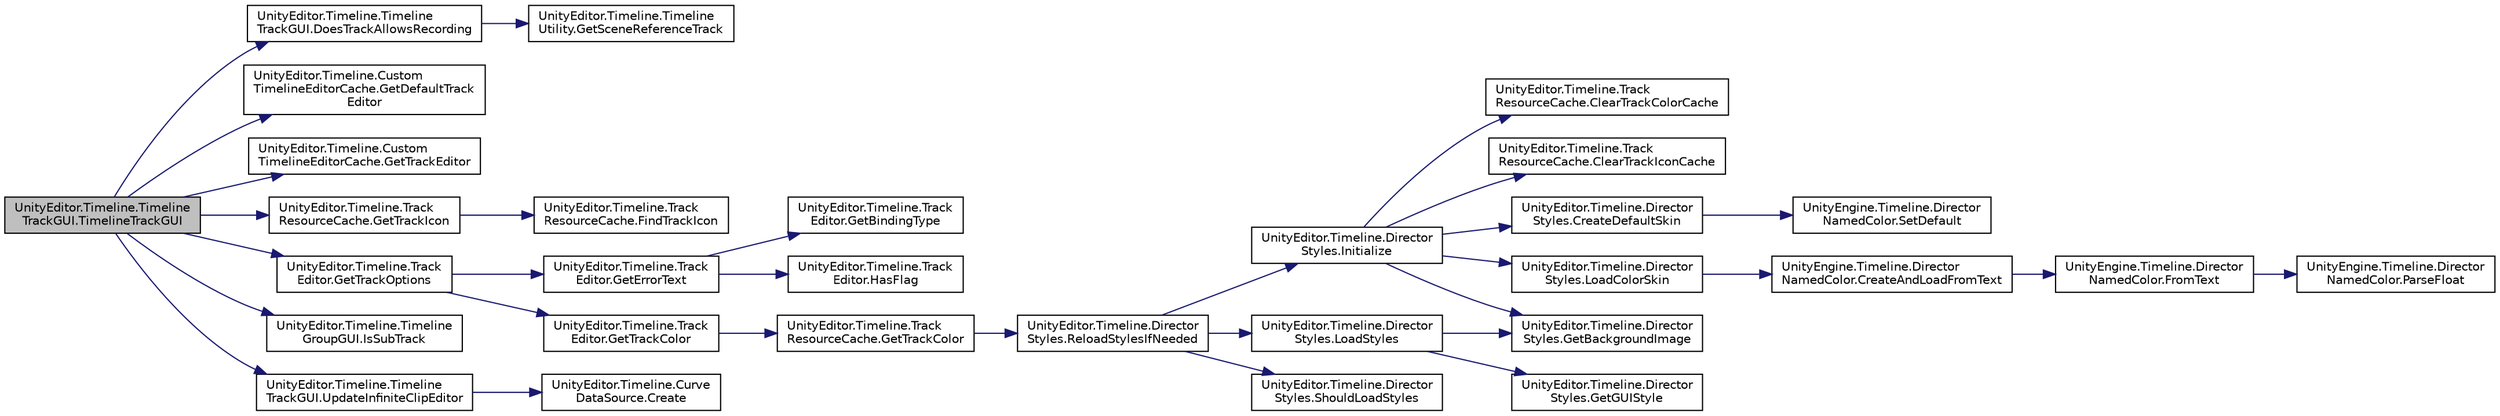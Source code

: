 digraph "UnityEditor.Timeline.TimelineTrackGUI.TimelineTrackGUI"
{
 // LATEX_PDF_SIZE
  edge [fontname="Helvetica",fontsize="10",labelfontname="Helvetica",labelfontsize="10"];
  node [fontname="Helvetica",fontsize="10",shape=record];
  rankdir="LR";
  Node1 [label="UnityEditor.Timeline.Timeline\lTrackGUI.TimelineTrackGUI",height=0.2,width=0.4,color="black", fillcolor="grey75", style="filled", fontcolor="black",tooltip=" "];
  Node1 -> Node2 [color="midnightblue",fontsize="10",style="solid",fontname="Helvetica"];
  Node2 [label="UnityEditor.Timeline.Timeline\lTrackGUI.DoesTrackAllowsRecording",height=0.2,width=0.4,color="black", fillcolor="white", style="filled",URL="$class_unity_editor_1_1_timeline_1_1_timeline_track_g_u_i.html#a2ffac9ccba7cd51adf621ae888bf268d",tooltip=" "];
  Node2 -> Node3 [color="midnightblue",fontsize="10",style="solid",fontname="Helvetica"];
  Node3 [label="UnityEditor.Timeline.Timeline\lUtility.GetSceneReferenceTrack",height=0.2,width=0.4,color="black", fillcolor="white", style="filled",URL="$class_unity_editor_1_1_timeline_1_1_timeline_utility.html#a7bd94e0bdc5ef28f8c7922386967d1e7",tooltip=" "];
  Node1 -> Node4 [color="midnightblue",fontsize="10",style="solid",fontname="Helvetica"];
  Node4 [label="UnityEditor.Timeline.Custom\lTimelineEditorCache.GetDefaultTrack\lEditor",height=0.2,width=0.4,color="black", fillcolor="white", style="filled",URL="$class_unity_editor_1_1_timeline_1_1_custom_timeline_editor_cache.html#a5f836969e1e7bc863abcf896cbe3e91a",tooltip=" "];
  Node1 -> Node5 [color="midnightblue",fontsize="10",style="solid",fontname="Helvetica"];
  Node5 [label="UnityEditor.Timeline.Custom\lTimelineEditorCache.GetTrackEditor",height=0.2,width=0.4,color="black", fillcolor="white", style="filled",URL="$class_unity_editor_1_1_timeline_1_1_custom_timeline_editor_cache.html#aae5081f889dccc72e79757a88c2948aa",tooltip=" "];
  Node1 -> Node6 [color="midnightblue",fontsize="10",style="solid",fontname="Helvetica"];
  Node6 [label="UnityEditor.Timeline.Track\lResourceCache.GetTrackIcon",height=0.2,width=0.4,color="black", fillcolor="white", style="filled",URL="$class_unity_editor_1_1_timeline_1_1_track_resource_cache.html#a6d00d5c42be74fcf3ed92a4d2bd95eda",tooltip=" "];
  Node6 -> Node7 [color="midnightblue",fontsize="10",style="solid",fontname="Helvetica"];
  Node7 [label="UnityEditor.Timeline.Track\lResourceCache.FindTrackIcon",height=0.2,width=0.4,color="black", fillcolor="white", style="filled",URL="$class_unity_editor_1_1_timeline_1_1_track_resource_cache.html#a1aa92f8e98821c683bb2790ad9d14372",tooltip=" "];
  Node1 -> Node8 [color="midnightblue",fontsize="10",style="solid",fontname="Helvetica"];
  Node8 [label="UnityEditor.Timeline.Track\lEditor.GetTrackOptions",height=0.2,width=0.4,color="black", fillcolor="white", style="filled",URL="$class_unity_editor_1_1_timeline_1_1_track_editor.html#a3d36fb306a9a0ee9b15dff285d330036",tooltip="Implement this method to override the default options for drawing a track."];
  Node8 -> Node9 [color="midnightblue",fontsize="10",style="solid",fontname="Helvetica"];
  Node9 [label="UnityEditor.Timeline.Track\lEditor.GetErrorText",height=0.2,width=0.4,color="black", fillcolor="white", style="filled",URL="$class_unity_editor_1_1_timeline_1_1_track_editor.html#aea1e22bf8942adb19f776b525c933433",tooltip="Gets the error text for the specified track."];
  Node9 -> Node10 [color="midnightblue",fontsize="10",style="solid",fontname="Helvetica"];
  Node10 [label="UnityEditor.Timeline.Track\lEditor.GetBindingType",height=0.2,width=0.4,color="black", fillcolor="white", style="filled",URL="$class_unity_editor_1_1_timeline_1_1_track_editor.html#a1eb8c0c3c958c9c3a890028bdcb6fcf8",tooltip="Gets the binding type for a track."];
  Node9 -> Node11 [color="midnightblue",fontsize="10",style="solid",fontname="Helvetica"];
  Node11 [label="UnityEditor.Timeline.Track\lEditor.HasFlag",height=0.2,width=0.4,color="black", fillcolor="white", style="filled",URL="$class_unity_editor_1_1_timeline_1_1_track_editor.html#aa9a30b5a6eb7e43712bc0f1c1cb9c156",tooltip=" "];
  Node8 -> Node12 [color="midnightblue",fontsize="10",style="solid",fontname="Helvetica"];
  Node12 [label="UnityEditor.Timeline.Track\lEditor.GetTrackColor",height=0.2,width=0.4,color="black", fillcolor="white", style="filled",URL="$class_unity_editor_1_1_timeline_1_1_track_editor.html#a172572f84be2d2b7c756da8a91b8b8ba",tooltip="Gets the color information of a track."];
  Node12 -> Node13 [color="midnightblue",fontsize="10",style="solid",fontname="Helvetica"];
  Node13 [label="UnityEditor.Timeline.Track\lResourceCache.GetTrackColor",height=0.2,width=0.4,color="black", fillcolor="white", style="filled",URL="$class_unity_editor_1_1_timeline_1_1_track_resource_cache.html#a29a0328cf46ba198f5be5f80fc8e8e9c",tooltip=" "];
  Node13 -> Node14 [color="midnightblue",fontsize="10",style="solid",fontname="Helvetica"];
  Node14 [label="UnityEditor.Timeline.Director\lStyles.ReloadStylesIfNeeded",height=0.2,width=0.4,color="black", fillcolor="white", style="filled",URL="$class_unity_editor_1_1_timeline_1_1_director_styles.html#a732bfd255994e36e43c4b7fe1567738e",tooltip=" "];
  Node14 -> Node15 [color="midnightblue",fontsize="10",style="solid",fontname="Helvetica"];
  Node15 [label="UnityEditor.Timeline.Director\lStyles.Initialize",height=0.2,width=0.4,color="black", fillcolor="white", style="filled",URL="$class_unity_editor_1_1_timeline_1_1_director_styles.html#a95064df69f138503d9d118c3e4f884ac",tooltip=" "];
  Node15 -> Node16 [color="midnightblue",fontsize="10",style="solid",fontname="Helvetica"];
  Node16 [label="UnityEditor.Timeline.Track\lResourceCache.ClearTrackColorCache",height=0.2,width=0.4,color="black", fillcolor="white", style="filled",URL="$class_unity_editor_1_1_timeline_1_1_track_resource_cache.html#aa34d222123efa2c6f18e4270d294e8ec",tooltip=" "];
  Node15 -> Node17 [color="midnightblue",fontsize="10",style="solid",fontname="Helvetica"];
  Node17 [label="UnityEditor.Timeline.Track\lResourceCache.ClearTrackIconCache",height=0.2,width=0.4,color="black", fillcolor="white", style="filled",URL="$class_unity_editor_1_1_timeline_1_1_track_resource_cache.html#a75d06f95433e84f1b9fa4e98cee1b498",tooltip=" "];
  Node15 -> Node18 [color="midnightblue",fontsize="10",style="solid",fontname="Helvetica"];
  Node18 [label="UnityEditor.Timeline.Director\lStyles.CreateDefaultSkin",height=0.2,width=0.4,color="black", fillcolor="white", style="filled",URL="$class_unity_editor_1_1_timeline_1_1_director_styles.html#a40d1da307a9eddde2b653927a0c76a12",tooltip=" "];
  Node18 -> Node19 [color="midnightblue",fontsize="10",style="solid",fontname="Helvetica"];
  Node19 [label="UnityEngine.Timeline.Director\lNamedColor.SetDefault",height=0.2,width=0.4,color="black", fillcolor="white", style="filled",URL="$class_unity_engine_1_1_timeline_1_1_director_named_color.html#ac30021b15c2b374cb1e4e5f78f36c3c9",tooltip=" "];
  Node15 -> Node20 [color="midnightblue",fontsize="10",style="solid",fontname="Helvetica"];
  Node20 [label="UnityEditor.Timeline.Director\lStyles.GetBackgroundImage",height=0.2,width=0.4,color="black", fillcolor="white", style="filled",URL="$class_unity_editor_1_1_timeline_1_1_director_styles.html#ad1a6d796ba54107ec2692a823b4113c4",tooltip=" "];
  Node15 -> Node21 [color="midnightblue",fontsize="10",style="solid",fontname="Helvetica"];
  Node21 [label="UnityEditor.Timeline.Director\lStyles.LoadColorSkin",height=0.2,width=0.4,color="black", fillcolor="white", style="filled",URL="$class_unity_editor_1_1_timeline_1_1_director_styles.html#a2bc6cdd0bc76ca77a3eba0d6c38ea4cb",tooltip=" "];
  Node21 -> Node22 [color="midnightblue",fontsize="10",style="solid",fontname="Helvetica"];
  Node22 [label="UnityEngine.Timeline.Director\lNamedColor.CreateAndLoadFromText",height=0.2,width=0.4,color="black", fillcolor="white", style="filled",URL="$class_unity_engine_1_1_timeline_1_1_director_named_color.html#a506d7a97aee83d1459a5211d6292d701",tooltip=" "];
  Node22 -> Node23 [color="midnightblue",fontsize="10",style="solid",fontname="Helvetica"];
  Node23 [label="UnityEngine.Timeline.Director\lNamedColor.FromText",height=0.2,width=0.4,color="black", fillcolor="white", style="filled",URL="$class_unity_engine_1_1_timeline_1_1_director_named_color.html#acd308eaa128ca513fc5f6516809b23ae",tooltip=" "];
  Node23 -> Node24 [color="midnightblue",fontsize="10",style="solid",fontname="Helvetica"];
  Node24 [label="UnityEngine.Timeline.Director\lNamedColor.ParseFloat",height=0.2,width=0.4,color="black", fillcolor="white", style="filled",URL="$class_unity_engine_1_1_timeline_1_1_director_named_color.html#a233f6c5e89bc95ee416ea0fef435ef2e",tooltip=" "];
  Node14 -> Node25 [color="midnightblue",fontsize="10",style="solid",fontname="Helvetica"];
  Node25 [label="UnityEditor.Timeline.Director\lStyles.LoadStyles",height=0.2,width=0.4,color="black", fillcolor="white", style="filled",URL="$class_unity_editor_1_1_timeline_1_1_director_styles.html#afdd908e90ea7641b686d1400dbeba125",tooltip=" "];
  Node25 -> Node20 [color="midnightblue",fontsize="10",style="solid",fontname="Helvetica"];
  Node25 -> Node26 [color="midnightblue",fontsize="10",style="solid",fontname="Helvetica"];
  Node26 [label="UnityEditor.Timeline.Director\lStyles.GetGUIStyle",height=0.2,width=0.4,color="black", fillcolor="white", style="filled",URL="$class_unity_editor_1_1_timeline_1_1_director_styles.html#a5d06f3ba51299cb44424869a8f523735",tooltip=" "];
  Node14 -> Node27 [color="midnightblue",fontsize="10",style="solid",fontname="Helvetica"];
  Node27 [label="UnityEditor.Timeline.Director\lStyles.ShouldLoadStyles",height=0.2,width=0.4,color="black", fillcolor="white", style="filled",URL="$class_unity_editor_1_1_timeline_1_1_director_styles.html#a4c84034e08d5c681e2a21648d85268bc",tooltip=" "];
  Node1 -> Node28 [color="midnightblue",fontsize="10",style="solid",fontname="Helvetica"];
  Node28 [label="UnityEditor.Timeline.Timeline\lGroupGUI.IsSubTrack",height=0.2,width=0.4,color="black", fillcolor="white", style="filled",URL="$class_unity_editor_1_1_timeline_1_1_timeline_group_g_u_i.html#a045b38950018963daf74c8408910c922",tooltip=" "];
  Node1 -> Node29 [color="midnightblue",fontsize="10",style="solid",fontname="Helvetica"];
  Node29 [label="UnityEditor.Timeline.Timeline\lTrackGUI.UpdateInfiniteClipEditor",height=0.2,width=0.4,color="black", fillcolor="white", style="filled",URL="$class_unity_editor_1_1_timeline_1_1_timeline_track_g_u_i.html#a864fa431f81802a6b60845b5e97ef0d4",tooltip=" "];
  Node29 -> Node30 [color="midnightblue",fontsize="10",style="solid",fontname="Helvetica"];
  Node30 [label="UnityEditor.Timeline.Curve\lDataSource.Create",height=0.2,width=0.4,color="black", fillcolor="white", style="filled",URL="$class_unity_editor_1_1_timeline_1_1_curve_data_source.html#a8ca689611d5b0005e991525ac34dd19d",tooltip=" "];
}
